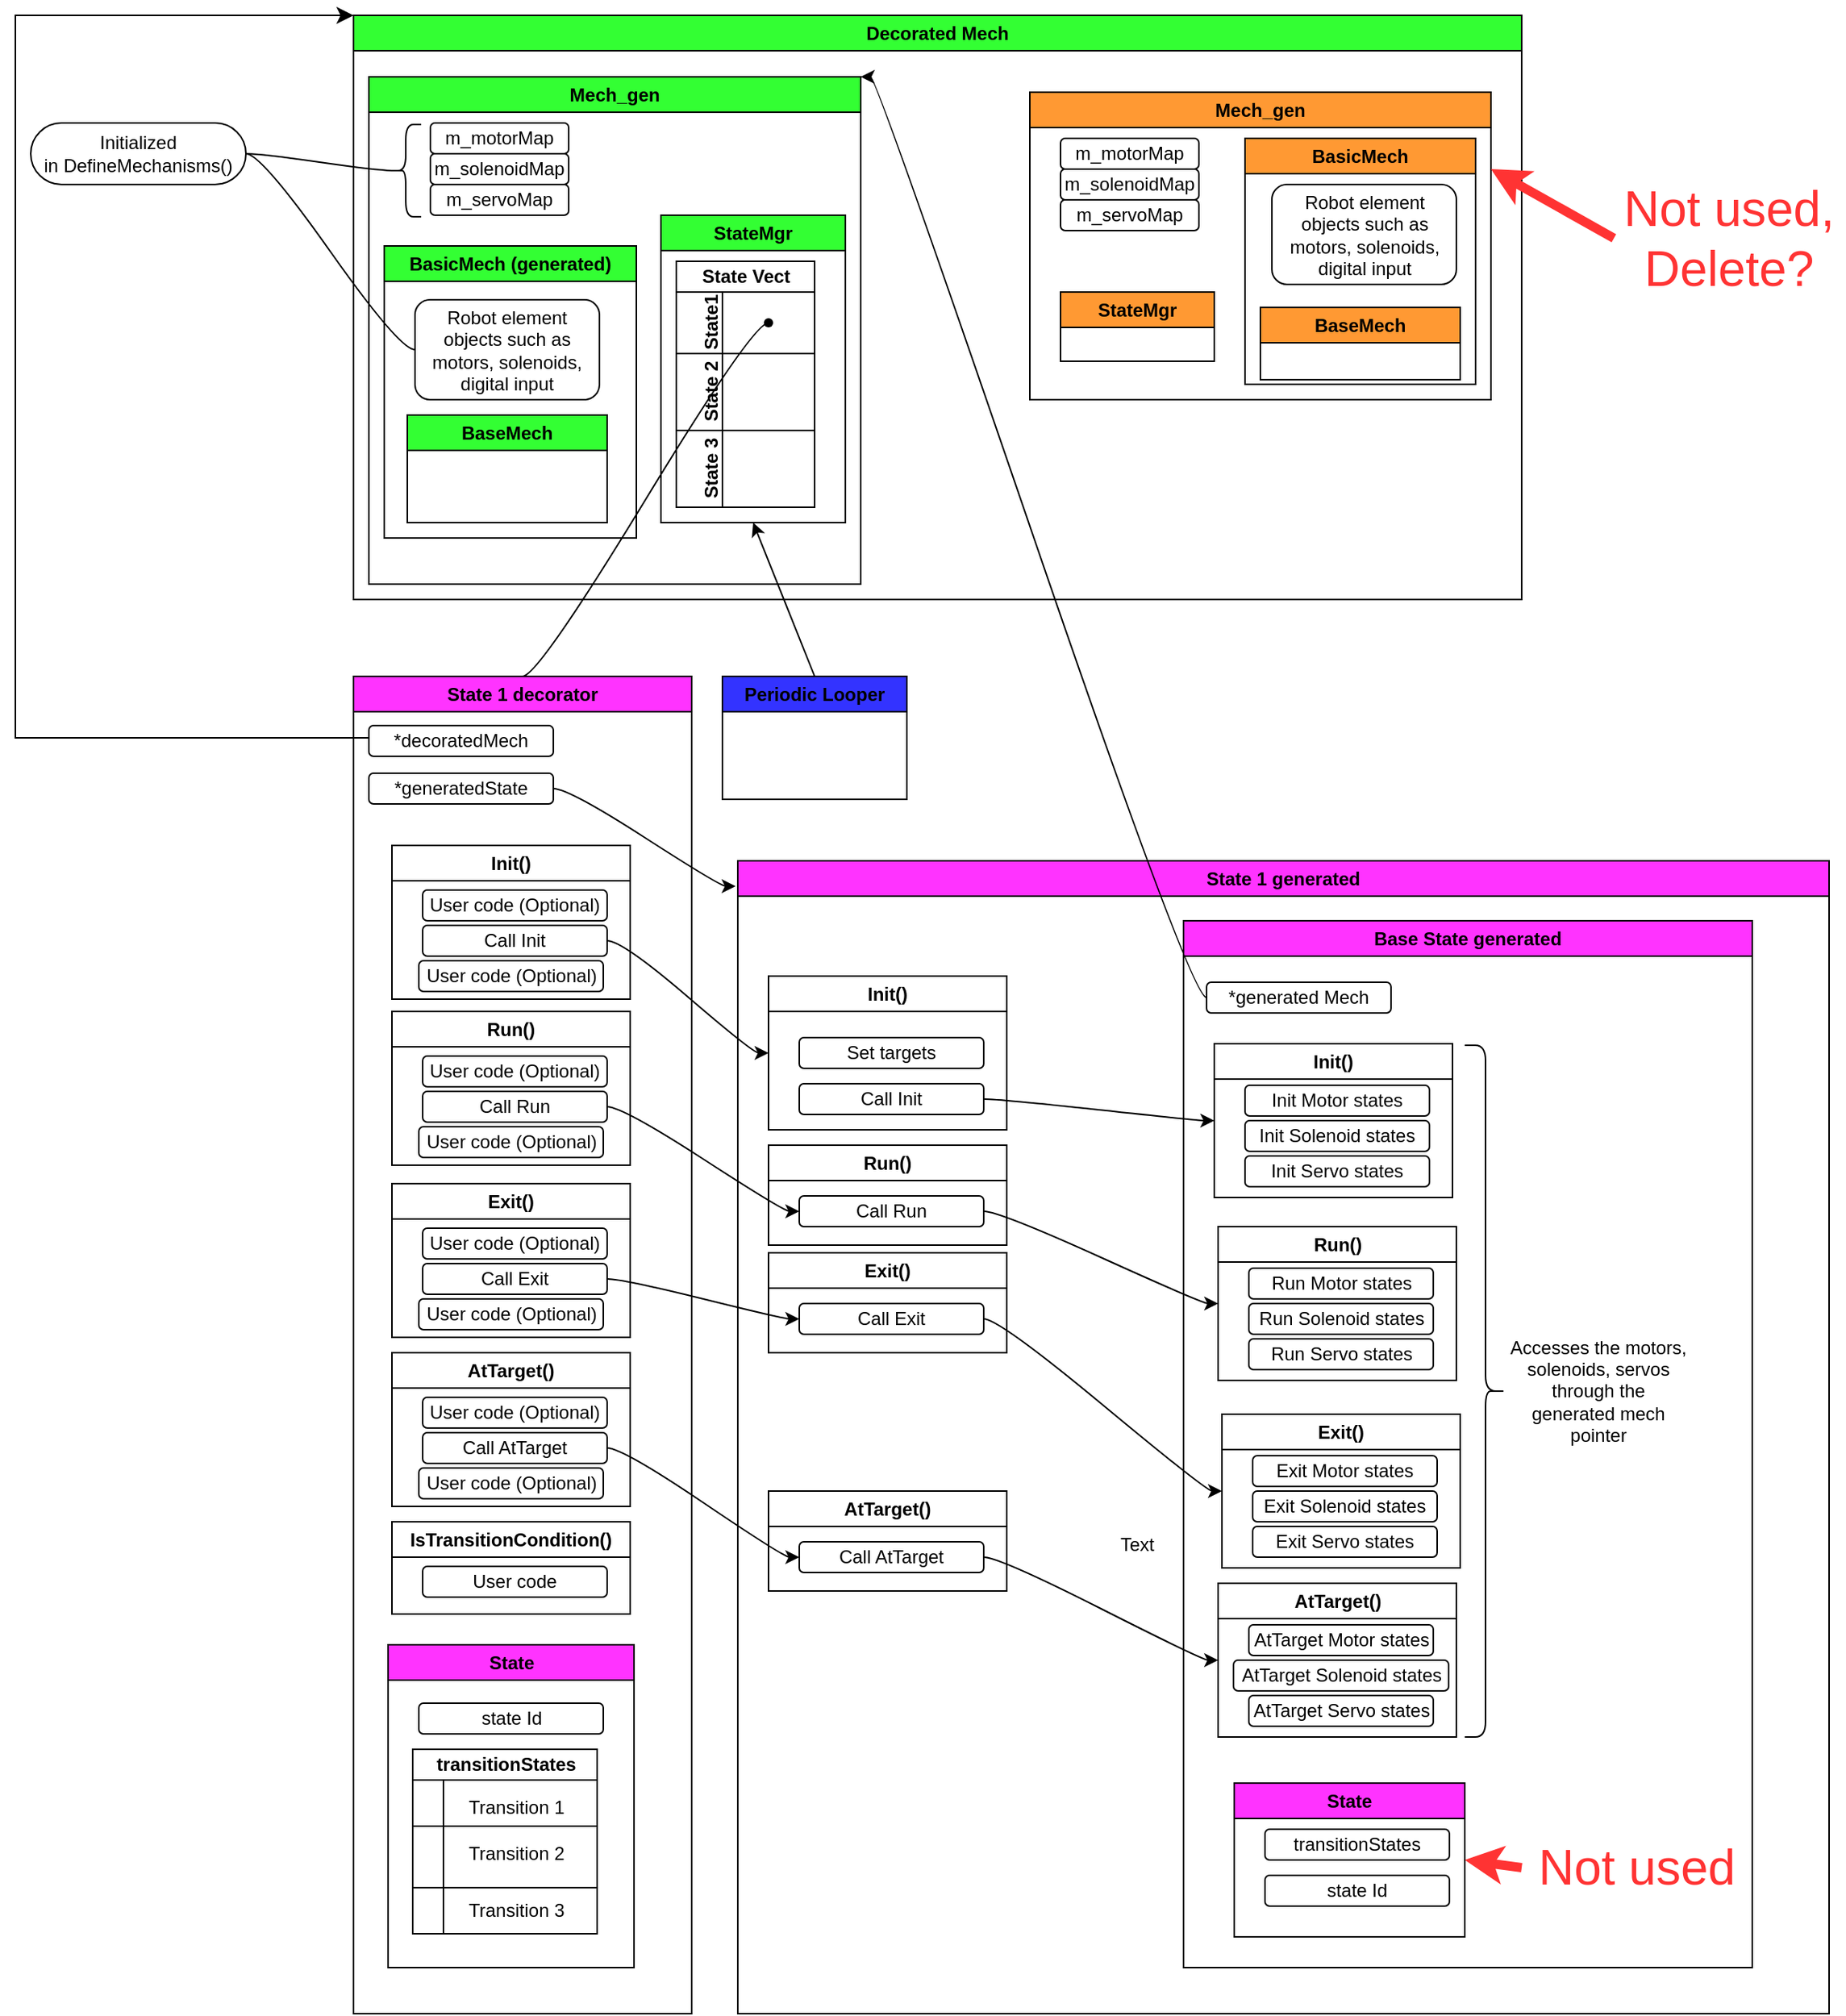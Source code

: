 <mxfile version="22.1.21" type="device">
  <diagram name="Page-1" id="urk31W3WtWrvNNq1n1F2">
    <mxGraphModel dx="2206" dy="1286" grid="1" gridSize="10" guides="1" tooltips="1" connect="1" arrows="1" fold="1" page="1" pageScale="1" pageWidth="850" pageHeight="1100" math="0" shadow="0">
      <root>
        <mxCell id="0" />
        <mxCell id="1" parent="0" />
        <mxCell id="Df2gS6vvleMVA9pJTp9Y-8" value="Decorated Mech" style="swimlane;whiteSpace=wrap;html=1;fillColor=#33FF33;" vertex="1" parent="1">
          <mxGeometry x="250" y="40" width="760" height="380" as="geometry" />
        </mxCell>
        <mxCell id="Df2gS6vvleMVA9pJTp9Y-6" value="Mech_gen" style="swimlane;whiteSpace=wrap;html=1;fillColor=#33FF33;" vertex="1" parent="Df2gS6vvleMVA9pJTp9Y-8">
          <mxGeometry x="10" y="40" width="320" height="330" as="geometry" />
        </mxCell>
        <mxCell id="Df2gS6vvleMVA9pJTp9Y-7" value="StateMgr" style="swimlane;whiteSpace=wrap;html=1;fillColor=#33FF33;" vertex="1" parent="Df2gS6vvleMVA9pJTp9Y-6">
          <mxGeometry x="190" y="90" width="120" height="200" as="geometry" />
        </mxCell>
        <mxCell id="Df2gS6vvleMVA9pJTp9Y-49" value="State Vect" style="swimlane;childLayout=stackLayout;resizeParent=1;resizeParentMax=0;horizontal=1;startSize=20;horizontalStack=0;html=1;" vertex="1" parent="Df2gS6vvleMVA9pJTp9Y-7">
          <mxGeometry x="10" y="30" width="90" height="160" as="geometry" />
        </mxCell>
        <mxCell id="Df2gS6vvleMVA9pJTp9Y-50" value="&lt;br&gt;State1" style="swimlane;startSize=30;horizontal=0;html=1;" vertex="1" parent="Df2gS6vvleMVA9pJTp9Y-49">
          <mxGeometry y="20" width="90" height="40" as="geometry" />
        </mxCell>
        <mxCell id="Df2gS6vvleMVA9pJTp9Y-53" value="" style="shape=waypoint;sketch=0;fillStyle=solid;size=6;pointerEvents=1;points=[];fillColor=none;resizable=0;rotatable=0;perimeter=centerPerimeter;snapToPoint=1;" vertex="1" parent="Df2gS6vvleMVA9pJTp9Y-50">
          <mxGeometry x="50" y="10" width="20" height="20" as="geometry" />
        </mxCell>
        <mxCell id="Df2gS6vvleMVA9pJTp9Y-51" value="&lt;br&gt;State 2" style="swimlane;startSize=30;horizontal=0;html=1;" vertex="1" parent="Df2gS6vvleMVA9pJTp9Y-49">
          <mxGeometry y="60" width="90" height="50" as="geometry" />
        </mxCell>
        <mxCell id="Df2gS6vvleMVA9pJTp9Y-52" value="&lt;br&gt;State 3" style="swimlane;startSize=30;horizontal=0;html=1;" vertex="1" parent="Df2gS6vvleMVA9pJTp9Y-49">
          <mxGeometry y="110" width="90" height="50" as="geometry" />
        </mxCell>
        <mxCell id="Df2gS6vvleMVA9pJTp9Y-14" value="BasicMech (generated)" style="swimlane;whiteSpace=wrap;html=1;fillColor=#33FF33;" vertex="1" parent="Df2gS6vvleMVA9pJTp9Y-6">
          <mxGeometry x="10" y="110" width="164" height="190" as="geometry" />
        </mxCell>
        <mxCell id="Df2gS6vvleMVA9pJTp9Y-16" value="BaseMech" style="swimlane;whiteSpace=wrap;html=1;fillColor=#33FF33;" vertex="1" parent="Df2gS6vvleMVA9pJTp9Y-14">
          <mxGeometry x="15" y="110" width="130" height="70" as="geometry" />
        </mxCell>
        <mxCell id="Df2gS6vvleMVA9pJTp9Y-30" value="Robot element objects such as motors, solenoids, digital input" style="rounded=1;whiteSpace=wrap;html=1;" vertex="1" parent="Df2gS6vvleMVA9pJTp9Y-14">
          <mxGeometry x="20" y="35" width="120" height="65" as="geometry" />
        </mxCell>
        <mxCell id="Df2gS6vvleMVA9pJTp9Y-25" value="m_motorMap" style="rounded=1;whiteSpace=wrap;html=1;" vertex="1" parent="Df2gS6vvleMVA9pJTp9Y-6">
          <mxGeometry x="40" y="30" width="90" height="20" as="geometry" />
        </mxCell>
        <mxCell id="Df2gS6vvleMVA9pJTp9Y-157" value="m_solenoidMap" style="rounded=1;whiteSpace=wrap;html=1;" vertex="1" parent="Df2gS6vvleMVA9pJTp9Y-6">
          <mxGeometry x="40" y="50" width="90" height="20" as="geometry" />
        </mxCell>
        <mxCell id="Df2gS6vvleMVA9pJTp9Y-165" value="" style="shape=curlyBracket;whiteSpace=wrap;html=1;rounded=1;labelPosition=left;verticalLabelPosition=middle;align=right;verticalAlign=middle;" vertex="1" parent="Df2gS6vvleMVA9pJTp9Y-6">
          <mxGeometry x="14" y="31" width="20" height="60" as="geometry" />
        </mxCell>
        <mxCell id="Df2gS6vvleMVA9pJTp9Y-17" value="Mech_gen" style="swimlane;whiteSpace=wrap;html=1;fillColor=#FF9933;" vertex="1" parent="Df2gS6vvleMVA9pJTp9Y-8">
          <mxGeometry x="440" y="50" width="300" height="200" as="geometry" />
        </mxCell>
        <mxCell id="Df2gS6vvleMVA9pJTp9Y-18" value="StateMgr" style="swimlane;whiteSpace=wrap;html=1;fillColor=#FF9933;" vertex="1" parent="Df2gS6vvleMVA9pJTp9Y-17">
          <mxGeometry x="20" y="130" width="100" height="45" as="geometry" />
        </mxCell>
        <mxCell id="Df2gS6vvleMVA9pJTp9Y-20" value="BasicMech" style="swimlane;whiteSpace=wrap;html=1;fillColor=#FF9933;" vertex="1" parent="Df2gS6vvleMVA9pJTp9Y-17">
          <mxGeometry x="140" y="30" width="150" height="160" as="geometry" />
        </mxCell>
        <mxCell id="Df2gS6vvleMVA9pJTp9Y-22" value="BaseMech" style="swimlane;whiteSpace=wrap;html=1;fillColor=#FF9933;" vertex="1" parent="Df2gS6vvleMVA9pJTp9Y-20">
          <mxGeometry x="10" y="110" width="130" height="47" as="geometry" />
        </mxCell>
        <mxCell id="Df2gS6vvleMVA9pJTp9Y-171" value="Robot element objects such as motors, solenoids, digital input" style="rounded=1;whiteSpace=wrap;html=1;" vertex="1" parent="Df2gS6vvleMVA9pJTp9Y-20">
          <mxGeometry x="17.5" y="30" width="120" height="65" as="geometry" />
        </mxCell>
        <mxCell id="Df2gS6vvleMVA9pJTp9Y-168" value="m_motorMap" style="rounded=1;whiteSpace=wrap;html=1;" vertex="1" parent="Df2gS6vvleMVA9pJTp9Y-17">
          <mxGeometry x="20" y="30" width="90" height="20" as="geometry" />
        </mxCell>
        <mxCell id="Df2gS6vvleMVA9pJTp9Y-169" value="m_solenoidMap" style="rounded=1;whiteSpace=wrap;html=1;" vertex="1" parent="Df2gS6vvleMVA9pJTp9Y-17">
          <mxGeometry x="20" y="50" width="90" height="20" as="geometry" />
        </mxCell>
        <mxCell id="Df2gS6vvleMVA9pJTp9Y-170" value="m_servoMap" style="rounded=1;whiteSpace=wrap;html=1;" vertex="1" parent="Df2gS6vvleMVA9pJTp9Y-17">
          <mxGeometry x="20" y="70" width="90" height="20" as="geometry" />
        </mxCell>
        <mxCell id="Df2gS6vvleMVA9pJTp9Y-10" value="Periodic Looper" style="swimlane;whiteSpace=wrap;html=1;fillColor=#3333FF;" vertex="1" parent="1">
          <mxGeometry x="490" y="470" width="120" height="80" as="geometry" />
        </mxCell>
        <mxCell id="Df2gS6vvleMVA9pJTp9Y-27" value="Initialized in&amp;nbsp;DefineMechanisms()" style="whiteSpace=wrap;html=1;rounded=1;arcSize=50;align=center;verticalAlign=middle;strokeWidth=1;autosize=1;spacing=4;treeFolding=1;treeMoving=1;newEdgeStyle={&quot;edgeStyle&quot;:&quot;entityRelationEdgeStyle&quot;,&quot;startArrow&quot;:&quot;none&quot;,&quot;endArrow&quot;:&quot;none&quot;,&quot;segment&quot;:10,&quot;curved&quot;:1,&quot;sourcePerimeterSpacing&quot;:0,&quot;targetPerimeterSpacing&quot;:0};" vertex="1" parent="1">
          <mxGeometry x="40" y="110" width="140" height="40" as="geometry" />
        </mxCell>
        <mxCell id="Df2gS6vvleMVA9pJTp9Y-28" value="" style="edgeStyle=entityRelationEdgeStyle;startArrow=none;endArrow=none;segment=10;curved=1;sourcePerimeterSpacing=0;targetPerimeterSpacing=0;rounded=0;exitX=0.1;exitY=0.5;exitDx=0;exitDy=0;exitPerimeter=0;" edge="1" target="Df2gS6vvleMVA9pJTp9Y-27" parent="1" source="Df2gS6vvleMVA9pJTp9Y-165">
          <mxGeometry relative="1" as="geometry">
            <mxPoint x="265.23" y="113.11" as="sourcePoint" />
            <Array as="points">
              <mxPoint x="200" y="80" />
            </Array>
          </mxGeometry>
        </mxCell>
        <mxCell id="Df2gS6vvleMVA9pJTp9Y-33" value="State 1 decorator" style="swimlane;whiteSpace=wrap;html=1;fillColor=#FF33FF;" vertex="1" parent="1">
          <mxGeometry x="250" y="470" width="220" height="870" as="geometry" />
        </mxCell>
        <mxCell id="Df2gS6vvleMVA9pJTp9Y-34" value="State" style="swimlane;whiteSpace=wrap;html=1;fillColor=#FF33FF;" vertex="1" parent="Df2gS6vvleMVA9pJTp9Y-33">
          <mxGeometry x="22.5" y="630" width="160" height="210" as="geometry" />
        </mxCell>
        <mxCell id="Df2gS6vvleMVA9pJTp9Y-46" value="state Id" style="rounded=1;whiteSpace=wrap;html=1;" vertex="1" parent="Df2gS6vvleMVA9pJTp9Y-34">
          <mxGeometry x="20" y="38" width="120" height="20" as="geometry" />
        </mxCell>
        <mxCell id="Df2gS6vvleMVA9pJTp9Y-62" value="transitionStates" style="swimlane;childLayout=stackLayout;resizeParent=1;resizeParentMax=0;horizontal=1;startSize=20;horizontalStack=0;html=1;" vertex="1" parent="Df2gS6vvleMVA9pJTp9Y-34">
          <mxGeometry x="16" y="68" width="120" height="120" as="geometry" />
        </mxCell>
        <mxCell id="Df2gS6vvleMVA9pJTp9Y-63" value="" style="swimlane;startSize=20;horizontal=0;html=1;" vertex="1" parent="Df2gS6vvleMVA9pJTp9Y-62">
          <mxGeometry y="20" width="120" height="30" as="geometry" />
        </mxCell>
        <mxCell id="Df2gS6vvleMVA9pJTp9Y-67" value="Transition 1" style="text;strokeColor=none;fillColor=none;align=left;verticalAlign=top;spacingLeft=4;spacingRight=4;overflow=hidden;rotatable=0;points=[[0,0.5],[1,0.5]];portConstraint=eastwest;whiteSpace=wrap;html=1;" vertex="1" parent="Df2gS6vvleMVA9pJTp9Y-63">
          <mxGeometry x="30" y="4" width="80" height="26" as="geometry" />
        </mxCell>
        <mxCell id="Df2gS6vvleMVA9pJTp9Y-65" value="" style="swimlane;startSize=20;horizontal=0;html=1;" vertex="1" parent="Df2gS6vvleMVA9pJTp9Y-62">
          <mxGeometry y="50" width="120" height="40" as="geometry" />
        </mxCell>
        <mxCell id="Df2gS6vvleMVA9pJTp9Y-68" value="Transition 2" style="text;strokeColor=none;fillColor=none;align=left;verticalAlign=top;spacingLeft=4;spacingRight=4;overflow=hidden;rotatable=0;points=[[0,0.5],[1,0.5]];portConstraint=eastwest;whiteSpace=wrap;html=1;" vertex="1" parent="Df2gS6vvleMVA9pJTp9Y-65">
          <mxGeometry x="30" y="4" width="80" height="26" as="geometry" />
        </mxCell>
        <mxCell id="Df2gS6vvleMVA9pJTp9Y-66" value="" style="swimlane;startSize=20;horizontal=0;html=1;" vertex="1" parent="Df2gS6vvleMVA9pJTp9Y-62">
          <mxGeometry y="90" width="120" height="30" as="geometry" />
        </mxCell>
        <mxCell id="Df2gS6vvleMVA9pJTp9Y-69" value="Transition 3" style="text;strokeColor=none;fillColor=none;align=left;verticalAlign=top;spacingLeft=4;spacingRight=4;overflow=hidden;rotatable=0;points=[[0,0.5],[1,0.5]];portConstraint=eastwest;whiteSpace=wrap;html=1;" vertex="1" parent="Df2gS6vvleMVA9pJTp9Y-66">
          <mxGeometry x="30" y="1" width="80" height="26" as="geometry" />
        </mxCell>
        <mxCell id="Df2gS6vvleMVA9pJTp9Y-35" value="*generatedState" style="rounded=1;whiteSpace=wrap;html=1;" vertex="1" parent="Df2gS6vvleMVA9pJTp9Y-33">
          <mxGeometry x="10" y="63" width="120" height="20" as="geometry" />
        </mxCell>
        <mxCell id="Df2gS6vvleMVA9pJTp9Y-36" value="*decoratedMech" style="rounded=1;whiteSpace=wrap;html=1;" vertex="1" parent="Df2gS6vvleMVA9pJTp9Y-33">
          <mxGeometry x="10" y="32" width="120" height="20" as="geometry" />
        </mxCell>
        <mxCell id="Df2gS6vvleMVA9pJTp9Y-78" value="Init()" style="swimlane;whiteSpace=wrap;html=1;" vertex="1" parent="Df2gS6vvleMVA9pJTp9Y-33">
          <mxGeometry x="25" y="110" width="155" height="100" as="geometry" />
        </mxCell>
        <mxCell id="Df2gS6vvleMVA9pJTp9Y-79" value="User code (Optional)" style="rounded=1;whiteSpace=wrap;html=1;" vertex="1" parent="Df2gS6vvleMVA9pJTp9Y-78">
          <mxGeometry x="20" y="29" width="120" height="20" as="geometry" />
        </mxCell>
        <mxCell id="Df2gS6vvleMVA9pJTp9Y-80" value="Call Init" style="rounded=1;whiteSpace=wrap;html=1;" vertex="1" parent="Df2gS6vvleMVA9pJTp9Y-78">
          <mxGeometry x="20" y="52" width="120" height="20" as="geometry" />
        </mxCell>
        <mxCell id="Df2gS6vvleMVA9pJTp9Y-81" value="User code (Optional)" style="rounded=1;whiteSpace=wrap;html=1;" vertex="1" parent="Df2gS6vvleMVA9pJTp9Y-78">
          <mxGeometry x="17.5" y="75" width="120" height="20" as="geometry" />
        </mxCell>
        <mxCell id="Df2gS6vvleMVA9pJTp9Y-125" value="Exit()" style="swimlane;whiteSpace=wrap;html=1;" vertex="1" parent="Df2gS6vvleMVA9pJTp9Y-33">
          <mxGeometry x="25" y="330" width="155" height="100" as="geometry" />
        </mxCell>
        <mxCell id="Df2gS6vvleMVA9pJTp9Y-126" value="User code (Optional)" style="rounded=1;whiteSpace=wrap;html=1;" vertex="1" parent="Df2gS6vvleMVA9pJTp9Y-125">
          <mxGeometry x="20" y="29" width="120" height="20" as="geometry" />
        </mxCell>
        <mxCell id="Df2gS6vvleMVA9pJTp9Y-127" value="Call Exit" style="rounded=1;whiteSpace=wrap;html=1;" vertex="1" parent="Df2gS6vvleMVA9pJTp9Y-125">
          <mxGeometry x="20" y="52" width="120" height="20" as="geometry" />
        </mxCell>
        <mxCell id="Df2gS6vvleMVA9pJTp9Y-128" value="User code (Optional)" style="rounded=1;whiteSpace=wrap;html=1;" vertex="1" parent="Df2gS6vvleMVA9pJTp9Y-125">
          <mxGeometry x="17.5" y="75" width="120" height="20" as="geometry" />
        </mxCell>
        <mxCell id="Df2gS6vvleMVA9pJTp9Y-129" value="Exit()" style="swimlane;whiteSpace=wrap;html=1;" vertex="1" parent="Df2gS6vvleMVA9pJTp9Y-33">
          <mxGeometry x="270" y="375" width="155" height="65" as="geometry" />
        </mxCell>
        <mxCell id="Df2gS6vvleMVA9pJTp9Y-130" value="Call Exit" style="rounded=1;whiteSpace=wrap;html=1;" vertex="1" parent="Df2gS6vvleMVA9pJTp9Y-129">
          <mxGeometry x="20" y="33" width="120" height="20" as="geometry" />
        </mxCell>
        <mxCell id="Df2gS6vvleMVA9pJTp9Y-135" style="edgeStyle=entityRelationEdgeStyle;rounded=0;orthogonalLoop=1;jettySize=auto;html=1;startArrow=none;endArrow=classic;segment=10;curved=1;sourcePerimeterSpacing=0;targetPerimeterSpacing=0;exitX=1;exitY=0.5;exitDx=0;exitDy=0;entryX=0;entryY=0.5;entryDx=0;entryDy=0;endFill=1;" edge="1" parent="Df2gS6vvleMVA9pJTp9Y-33" source="Df2gS6vvleMVA9pJTp9Y-127" target="Df2gS6vvleMVA9pJTp9Y-130">
          <mxGeometry relative="1" as="geometry">
            <mxPoint x="300" y="318" as="targetPoint" />
            <mxPoint x="175" y="292" as="sourcePoint" />
            <Array as="points">
              <mxPoint x="270" y="410" />
            </Array>
          </mxGeometry>
        </mxCell>
        <mxCell id="Df2gS6vvleMVA9pJTp9Y-137" value="AtTarget()" style="swimlane;whiteSpace=wrap;html=1;" vertex="1" parent="Df2gS6vvleMVA9pJTp9Y-33">
          <mxGeometry x="25" y="440" width="155" height="100" as="geometry" />
        </mxCell>
        <mxCell id="Df2gS6vvleMVA9pJTp9Y-138" value="User code (Optional)" style="rounded=1;whiteSpace=wrap;html=1;" vertex="1" parent="Df2gS6vvleMVA9pJTp9Y-137">
          <mxGeometry x="20" y="29" width="120" height="20" as="geometry" />
        </mxCell>
        <mxCell id="Df2gS6vvleMVA9pJTp9Y-139" value="Call AtTarget" style="rounded=1;whiteSpace=wrap;html=1;" vertex="1" parent="Df2gS6vvleMVA9pJTp9Y-137">
          <mxGeometry x="20" y="52" width="120" height="20" as="geometry" />
        </mxCell>
        <mxCell id="Df2gS6vvleMVA9pJTp9Y-140" value="User code (Optional)" style="rounded=1;whiteSpace=wrap;html=1;" vertex="1" parent="Df2gS6vvleMVA9pJTp9Y-137">
          <mxGeometry x="17.5" y="75" width="120" height="20" as="geometry" />
        </mxCell>
        <mxCell id="Df2gS6vvleMVA9pJTp9Y-150" value="IsTransitionCondition()" style="swimlane;whiteSpace=wrap;html=1;" vertex="1" parent="Df2gS6vvleMVA9pJTp9Y-33">
          <mxGeometry x="25" y="550" width="155" height="60" as="geometry" />
        </mxCell>
        <mxCell id="Df2gS6vvleMVA9pJTp9Y-151" value="User code" style="rounded=1;whiteSpace=wrap;html=1;" vertex="1" parent="Df2gS6vvleMVA9pJTp9Y-150">
          <mxGeometry x="20" y="29" width="120" height="20" as="geometry" />
        </mxCell>
        <mxCell id="Df2gS6vvleMVA9pJTp9Y-37" value="State 1 generated" style="swimlane;whiteSpace=wrap;html=1;fillColor=#FF33FF;" vertex="1" parent="1">
          <mxGeometry x="500" y="590" width="710" height="750" as="geometry">
            <mxRectangle x="350" y="570" width="140" height="30" as="alternateBounds" />
          </mxGeometry>
        </mxCell>
        <mxCell id="Df2gS6vvleMVA9pJTp9Y-72" value="Init()" style="swimlane;whiteSpace=wrap;html=1;" vertex="1" parent="Df2gS6vvleMVA9pJTp9Y-37">
          <mxGeometry x="20" y="75" width="155" height="100" as="geometry" />
        </mxCell>
        <mxCell id="Df2gS6vvleMVA9pJTp9Y-75" value="Set targets" style="rounded=1;whiteSpace=wrap;html=1;" vertex="1" parent="Df2gS6vvleMVA9pJTp9Y-72">
          <mxGeometry x="20" y="40" width="120" height="20" as="geometry" />
        </mxCell>
        <mxCell id="Df2gS6vvleMVA9pJTp9Y-76" value="Call Init" style="rounded=1;whiteSpace=wrap;html=1;" vertex="1" parent="Df2gS6vvleMVA9pJTp9Y-72">
          <mxGeometry x="20" y="70" width="120" height="20" as="geometry" />
        </mxCell>
        <mxCell id="Df2gS6vvleMVA9pJTp9Y-83" value="Base State generated" style="swimlane;whiteSpace=wrap;html=1;fillColor=#FF33FF;" vertex="1" parent="Df2gS6vvleMVA9pJTp9Y-37">
          <mxGeometry x="290" y="39" width="370" height="681" as="geometry">
            <mxRectangle x="350" y="570" width="140" height="30" as="alternateBounds" />
          </mxGeometry>
        </mxCell>
        <mxCell id="Df2gS6vvleMVA9pJTp9Y-84" value="State" style="swimlane;whiteSpace=wrap;html=1;fillColor=#FF33FF;" vertex="1" parent="Df2gS6vvleMVA9pJTp9Y-83">
          <mxGeometry x="33" y="561" width="150" height="100" as="geometry" />
        </mxCell>
        <mxCell id="Df2gS6vvleMVA9pJTp9Y-85" value="transitionStates" style="rounded=1;whiteSpace=wrap;html=1;" vertex="1" parent="Df2gS6vvleMVA9pJTp9Y-84">
          <mxGeometry x="20" y="30" width="120" height="20" as="geometry" />
        </mxCell>
        <mxCell id="Df2gS6vvleMVA9pJTp9Y-86" value="state Id" style="rounded=1;whiteSpace=wrap;html=1;" vertex="1" parent="Df2gS6vvleMVA9pJTp9Y-84">
          <mxGeometry x="20" y="60" width="120" height="20" as="geometry" />
        </mxCell>
        <mxCell id="Df2gS6vvleMVA9pJTp9Y-87" value="*generated Mech" style="rounded=1;whiteSpace=wrap;html=1;" vertex="1" parent="Df2gS6vvleMVA9pJTp9Y-83">
          <mxGeometry x="15" y="40" width="120" height="20" as="geometry" />
        </mxCell>
        <mxCell id="Df2gS6vvleMVA9pJTp9Y-88" value="Init()" style="swimlane;whiteSpace=wrap;html=1;" vertex="1" parent="Df2gS6vvleMVA9pJTp9Y-83">
          <mxGeometry x="20" y="80" width="155" height="100" as="geometry" />
        </mxCell>
        <mxCell id="Df2gS6vvleMVA9pJTp9Y-89" value="Init Motor states" style="rounded=1;whiteSpace=wrap;html=1;" vertex="1" parent="Df2gS6vvleMVA9pJTp9Y-88">
          <mxGeometry x="20" y="27" width="120" height="20" as="geometry" />
        </mxCell>
        <mxCell id="Df2gS6vvleMVA9pJTp9Y-90" value="Init Solenoid states" style="rounded=1;whiteSpace=wrap;html=1;" vertex="1" parent="Df2gS6vvleMVA9pJTp9Y-88">
          <mxGeometry x="20" y="50" width="120" height="20" as="geometry" />
        </mxCell>
        <mxCell id="Df2gS6vvleMVA9pJTp9Y-94" value="Init Servo states" style="rounded=1;whiteSpace=wrap;html=1;" vertex="1" parent="Df2gS6vvleMVA9pJTp9Y-88">
          <mxGeometry x="20" y="73" width="120" height="20" as="geometry" />
        </mxCell>
        <mxCell id="Df2gS6vvleMVA9pJTp9Y-131" value="Exit()" style="swimlane;whiteSpace=wrap;html=1;" vertex="1" parent="Df2gS6vvleMVA9pJTp9Y-83">
          <mxGeometry x="25" y="321" width="155" height="100" as="geometry" />
        </mxCell>
        <mxCell id="Df2gS6vvleMVA9pJTp9Y-132" value="Exit Motor states" style="rounded=1;whiteSpace=wrap;html=1;" vertex="1" parent="Df2gS6vvleMVA9pJTp9Y-131">
          <mxGeometry x="20" y="27" width="120" height="20" as="geometry" />
        </mxCell>
        <mxCell id="Df2gS6vvleMVA9pJTp9Y-133" value="Exit Solenoid states" style="rounded=1;whiteSpace=wrap;html=1;" vertex="1" parent="Df2gS6vvleMVA9pJTp9Y-131">
          <mxGeometry x="20" y="50" width="120" height="20" as="geometry" />
        </mxCell>
        <mxCell id="Df2gS6vvleMVA9pJTp9Y-134" value="Exit Servo states" style="rounded=1;whiteSpace=wrap;html=1;" vertex="1" parent="Df2gS6vvleMVA9pJTp9Y-131">
          <mxGeometry x="20" y="73" width="120" height="20" as="geometry" />
        </mxCell>
        <mxCell id="Df2gS6vvleMVA9pJTp9Y-118" value="Run()" style="swimlane;whiteSpace=wrap;html=1;" vertex="1" parent="Df2gS6vvleMVA9pJTp9Y-83">
          <mxGeometry x="22.5" y="199" width="155" height="100" as="geometry" />
        </mxCell>
        <mxCell id="Df2gS6vvleMVA9pJTp9Y-119" value="Run Motor states" style="rounded=1;whiteSpace=wrap;html=1;" vertex="1" parent="Df2gS6vvleMVA9pJTp9Y-118">
          <mxGeometry x="20" y="27" width="120" height="20" as="geometry" />
        </mxCell>
        <mxCell id="Df2gS6vvleMVA9pJTp9Y-120" value="Run Solenoid states" style="rounded=1;whiteSpace=wrap;html=1;" vertex="1" parent="Df2gS6vvleMVA9pJTp9Y-118">
          <mxGeometry x="20" y="50" width="120" height="20" as="geometry" />
        </mxCell>
        <mxCell id="Df2gS6vvleMVA9pJTp9Y-121" value="Run Servo states" style="rounded=1;whiteSpace=wrap;html=1;" vertex="1" parent="Df2gS6vvleMVA9pJTp9Y-118">
          <mxGeometry x="20" y="73" width="120" height="20" as="geometry" />
        </mxCell>
        <mxCell id="Df2gS6vvleMVA9pJTp9Y-144" value="AtTarget()" style="swimlane;whiteSpace=wrap;html=1;" vertex="1" parent="Df2gS6vvleMVA9pJTp9Y-83">
          <mxGeometry x="22.5" y="431" width="155" height="100" as="geometry" />
        </mxCell>
        <mxCell id="Df2gS6vvleMVA9pJTp9Y-145" value="AtTarget Motor states" style="rounded=1;whiteSpace=wrap;html=1;" vertex="1" parent="Df2gS6vvleMVA9pJTp9Y-144">
          <mxGeometry x="20" y="27" width="120" height="20" as="geometry" />
        </mxCell>
        <mxCell id="Df2gS6vvleMVA9pJTp9Y-146" value="AtTarget&amp;nbsp;Solenoid states" style="rounded=1;whiteSpace=wrap;html=1;" vertex="1" parent="Df2gS6vvleMVA9pJTp9Y-144">
          <mxGeometry x="10" y="50" width="140" height="20" as="geometry" />
        </mxCell>
        <mxCell id="Df2gS6vvleMVA9pJTp9Y-147" value="AtTarget&amp;nbsp;Servo states" style="rounded=1;whiteSpace=wrap;html=1;" vertex="1" parent="Df2gS6vvleMVA9pJTp9Y-144">
          <mxGeometry x="20" y="73" width="120" height="20" as="geometry" />
        </mxCell>
        <mxCell id="Df2gS6vvleMVA9pJTp9Y-154" value="" style="shape=curlyBracket;whiteSpace=wrap;html=1;rounded=1;flipH=1;labelPosition=right;verticalLabelPosition=middle;align=left;verticalAlign=middle;size=0.5;" vertex="1" parent="Df2gS6vvleMVA9pJTp9Y-83">
          <mxGeometry x="183" y="81" width="27" height="450" as="geometry" />
        </mxCell>
        <mxCell id="Df2gS6vvleMVA9pJTp9Y-156" value="Accesses the motors, solenoids, servos through the generated mech pointer" style="text;html=1;strokeColor=none;fillColor=none;align=center;verticalAlign=middle;whiteSpace=wrap;rounded=0;" vertex="1" parent="Df2gS6vvleMVA9pJTp9Y-83">
          <mxGeometry x="210" y="266" width="120" height="80" as="geometry" />
        </mxCell>
        <mxCell id="Df2gS6vvleMVA9pJTp9Y-174" value="&lt;font style=&quot;font-size: 32px;&quot; color=&quot;#ff3333&quot;&gt;Not used&lt;/font&gt;" style="text;html=1;strokeColor=none;fillColor=none;align=center;verticalAlign=middle;whiteSpace=wrap;rounded=0;" vertex="1" parent="Df2gS6vvleMVA9pJTp9Y-83">
          <mxGeometry x="220" y="601" width="150" height="30" as="geometry" />
        </mxCell>
        <mxCell id="Df2gS6vvleMVA9pJTp9Y-175" value="" style="endArrow=classic;html=1;rounded=0;exitX=0;exitY=0.5;exitDx=0;exitDy=0;strokeColor=#FF3333;strokeWidth=6;entryX=1;entryY=0.5;entryDx=0;entryDy=0;" edge="1" parent="Df2gS6vvleMVA9pJTp9Y-83" source="Df2gS6vvleMVA9pJTp9Y-174" target="Df2gS6vvleMVA9pJTp9Y-84">
          <mxGeometry width="50" height="50" relative="1" as="geometry">
            <mxPoint x="-320" y="741" as="sourcePoint" />
            <mxPoint x="150" y="471" as="targetPoint" />
          </mxGeometry>
        </mxCell>
        <mxCell id="Df2gS6vvleMVA9pJTp9Y-91" style="edgeStyle=entityRelationEdgeStyle;rounded=0;orthogonalLoop=1;jettySize=auto;html=1;startArrow=none;endArrow=classic;segment=10;curved=1;sourcePerimeterSpacing=0;targetPerimeterSpacing=0;exitX=1;exitY=0.5;exitDx=0;exitDy=0;entryX=0;entryY=0.5;entryDx=0;entryDy=0;endFill=1;" edge="1" parent="Df2gS6vvleMVA9pJTp9Y-37" source="Df2gS6vvleMVA9pJTp9Y-76" target="Df2gS6vvleMVA9pJTp9Y-88">
          <mxGeometry relative="1" as="geometry">
            <mxPoint x="63" y="100" as="targetPoint" />
            <mxPoint x="-75" y="82" as="sourcePoint" />
            <Array as="points">
              <mxPoint x="200" y="130" />
              <mxPoint x="200" y="120" />
            </Array>
          </mxGeometry>
        </mxCell>
        <mxCell id="Df2gS6vvleMVA9pJTp9Y-111" value="Run()" style="swimlane;whiteSpace=wrap;html=1;" vertex="1" parent="Df2gS6vvleMVA9pJTp9Y-37">
          <mxGeometry x="-225" y="98" width="155" height="100" as="geometry" />
        </mxCell>
        <mxCell id="Df2gS6vvleMVA9pJTp9Y-112" value="User code (Optional)" style="rounded=1;whiteSpace=wrap;html=1;" vertex="1" parent="Df2gS6vvleMVA9pJTp9Y-111">
          <mxGeometry x="20" y="29" width="120" height="20" as="geometry" />
        </mxCell>
        <mxCell id="Df2gS6vvleMVA9pJTp9Y-113" value="Call Run" style="rounded=1;whiteSpace=wrap;html=1;" vertex="1" parent="Df2gS6vvleMVA9pJTp9Y-111">
          <mxGeometry x="20" y="52" width="120" height="20" as="geometry" />
        </mxCell>
        <mxCell id="Df2gS6vvleMVA9pJTp9Y-114" value="User code (Optional)" style="rounded=1;whiteSpace=wrap;html=1;" vertex="1" parent="Df2gS6vvleMVA9pJTp9Y-111">
          <mxGeometry x="17.5" y="75" width="120" height="20" as="geometry" />
        </mxCell>
        <mxCell id="Df2gS6vvleMVA9pJTp9Y-115" value="Run()" style="swimlane;whiteSpace=wrap;html=1;" vertex="1" parent="Df2gS6vvleMVA9pJTp9Y-37">
          <mxGeometry x="20" y="185" width="155" height="65" as="geometry" />
        </mxCell>
        <mxCell id="Df2gS6vvleMVA9pJTp9Y-117" value="Call Run" style="rounded=1;whiteSpace=wrap;html=1;" vertex="1" parent="Df2gS6vvleMVA9pJTp9Y-115">
          <mxGeometry x="20" y="33" width="120" height="20" as="geometry" />
        </mxCell>
        <mxCell id="Df2gS6vvleMVA9pJTp9Y-122" style="edgeStyle=entityRelationEdgeStyle;rounded=0;orthogonalLoop=1;jettySize=auto;html=1;startArrow=none;endArrow=classic;segment=10;curved=1;sourcePerimeterSpacing=0;targetPerimeterSpacing=0;exitX=1;exitY=0.5;exitDx=0;exitDy=0;entryX=0;entryY=0.5;entryDx=0;entryDy=0;endFill=1;" edge="1" parent="Df2gS6vvleMVA9pJTp9Y-37" source="Df2gS6vvleMVA9pJTp9Y-113" target="Df2gS6vvleMVA9pJTp9Y-117">
          <mxGeometry relative="1" as="geometry">
            <mxPoint x="30" y="135" as="targetPoint" />
            <mxPoint x="-75" y="102" as="sourcePoint" />
          </mxGeometry>
        </mxCell>
        <mxCell id="Df2gS6vvleMVA9pJTp9Y-124" style="edgeStyle=entityRelationEdgeStyle;rounded=0;orthogonalLoop=1;jettySize=auto;html=1;startArrow=none;endArrow=classic;segment=10;curved=1;sourcePerimeterSpacing=0;targetPerimeterSpacing=0;exitX=1;exitY=0.5;exitDx=0;exitDy=0;entryX=0;entryY=0.5;entryDx=0;entryDy=0;endFill=1;" edge="1" parent="Df2gS6vvleMVA9pJTp9Y-37" source="Df2gS6vvleMVA9pJTp9Y-117" target="Df2gS6vvleMVA9pJTp9Y-118">
          <mxGeometry relative="1" as="geometry">
            <mxPoint x="323" y="179" as="targetPoint" />
            <mxPoint x="170" y="165" as="sourcePoint" />
            <Array as="points">
              <mxPoint x="210" y="140" />
              <mxPoint x="210" y="130" />
            </Array>
          </mxGeometry>
        </mxCell>
        <mxCell id="Df2gS6vvleMVA9pJTp9Y-141" value="AtTarget()" style="swimlane;whiteSpace=wrap;html=1;" vertex="1" parent="Df2gS6vvleMVA9pJTp9Y-37">
          <mxGeometry x="20" y="410" width="155" height="65" as="geometry" />
        </mxCell>
        <mxCell id="Df2gS6vvleMVA9pJTp9Y-142" value="Call AtTarget" style="rounded=1;whiteSpace=wrap;html=1;" vertex="1" parent="Df2gS6vvleMVA9pJTp9Y-141">
          <mxGeometry x="20" y="33" width="120" height="20" as="geometry" />
        </mxCell>
        <mxCell id="Df2gS6vvleMVA9pJTp9Y-148" style="edgeStyle=entityRelationEdgeStyle;rounded=0;orthogonalLoop=1;jettySize=auto;html=1;startArrow=none;endArrow=classic;segment=10;curved=1;sourcePerimeterSpacing=0;targetPerimeterSpacing=0;exitX=1;exitY=0.5;exitDx=0;exitDy=0;entryX=0;entryY=0.5;entryDx=0;entryDy=0;endFill=1;" edge="1" parent="Df2gS6vvleMVA9pJTp9Y-37" source="Df2gS6vvleMVA9pJTp9Y-142" target="Df2gS6vvleMVA9pJTp9Y-144">
          <mxGeometry relative="1" as="geometry">
            <mxPoint x="323" y="399" as="targetPoint" />
            <mxPoint x="170" y="348" as="sourcePoint" />
            <Array as="points">
              <mxPoint x="220" y="260" />
              <mxPoint x="220" y="250" />
            </Array>
          </mxGeometry>
        </mxCell>
        <mxCell id="Df2gS6vvleMVA9pJTp9Y-47" style="edgeStyle=entityRelationEdgeStyle;rounded=0;orthogonalLoop=1;jettySize=auto;html=1;startArrow=none;endArrow=classic;segment=10;curved=1;sourcePerimeterSpacing=0;targetPerimeterSpacing=0;exitX=1;exitY=0.5;exitDx=0;exitDy=0;endFill=1;entryX=-0.002;entryY=0.022;entryDx=0;entryDy=0;entryPerimeter=0;" edge="1" parent="1" source="Df2gS6vvleMVA9pJTp9Y-35" target="Df2gS6vvleMVA9pJTp9Y-37">
          <mxGeometry relative="1" as="geometry">
            <mxPoint x="360" y="500" as="targetPoint" />
            <mxPoint x="110" y="310" as="sourcePoint" />
          </mxGeometry>
        </mxCell>
        <mxCell id="Df2gS6vvleMVA9pJTp9Y-54" style="edgeStyle=entityRelationEdgeStyle;rounded=0;orthogonalLoop=1;jettySize=auto;html=1;startArrow=none;endArrow=none;segment=10;curved=1;sourcePerimeterSpacing=0;targetPerimeterSpacing=0;exitX=0.5;exitY=0;exitDx=0;exitDy=0;entryX=0.622;entryY=0.481;entryDx=0;entryDy=0;entryPerimeter=0;" edge="1" parent="1" source="Df2gS6vvleMVA9pJTp9Y-33" target="Df2gS6vvleMVA9pJTp9Y-53">
          <mxGeometry relative="1" as="geometry">
            <mxPoint x="370" y="535" as="targetPoint" />
            <mxPoint x="220" y="490" as="sourcePoint" />
          </mxGeometry>
        </mxCell>
        <mxCell id="Df2gS6vvleMVA9pJTp9Y-82" style="edgeStyle=entityRelationEdgeStyle;rounded=0;orthogonalLoop=1;jettySize=auto;html=1;startArrow=none;endArrow=classic;segment=10;curved=1;sourcePerimeterSpacing=0;targetPerimeterSpacing=0;exitX=1;exitY=0.5;exitDx=0;exitDy=0;entryX=0;entryY=0.5;entryDx=0;entryDy=0;endFill=1;" edge="1" parent="1" source="Df2gS6vvleMVA9pJTp9Y-80" target="Df2gS6vvleMVA9pJTp9Y-72">
          <mxGeometry relative="1" as="geometry">
            <mxPoint x="370" y="578" as="targetPoint" />
            <mxPoint x="220" y="490" as="sourcePoint" />
          </mxGeometry>
        </mxCell>
        <mxCell id="Df2gS6vvleMVA9pJTp9Y-92" style="edgeStyle=entityRelationEdgeStyle;rounded=0;orthogonalLoop=1;jettySize=auto;html=1;startArrow=none;endArrow=classic;segment=10;curved=1;sourcePerimeterSpacing=0;targetPerimeterSpacing=0;entryX=1;entryY=0;entryDx=0;entryDy=0;endFill=1;exitX=0;exitY=0.5;exitDx=0;exitDy=0;" edge="1" parent="1" source="Df2gS6vvleMVA9pJTp9Y-87" target="Df2gS6vvleMVA9pJTp9Y-6">
          <mxGeometry relative="1" as="geometry">
            <mxPoint x="743" y="670" as="targetPoint" />
            <mxPoint x="630" y="550" as="sourcePoint" />
            <Array as="points">
              <mxPoint x="710" y="540" />
              <mxPoint x="540" y="670" />
              <mxPoint x="630" y="460" />
              <mxPoint x="540" y="660" />
            </Array>
          </mxGeometry>
        </mxCell>
        <mxCell id="Df2gS6vvleMVA9pJTp9Y-136" style="edgeStyle=entityRelationEdgeStyle;rounded=0;orthogonalLoop=1;jettySize=auto;html=1;startArrow=none;endArrow=classic;segment=10;curved=1;sourcePerimeterSpacing=0;targetPerimeterSpacing=0;exitX=1;exitY=0.5;exitDx=0;exitDy=0;entryX=0;entryY=0.5;entryDx=0;entryDy=0;endFill=1;" edge="1" parent="1" source="Df2gS6vvleMVA9pJTp9Y-130" target="Df2gS6vvleMVA9pJTp9Y-131">
          <mxGeometry relative="1" as="geometry">
            <mxPoint x="653" y="799" as="targetPoint" />
            <mxPoint x="500" y="748" as="sourcePoint" />
            <Array as="points">
              <mxPoint x="550" y="660" />
              <mxPoint x="550" y="650" />
            </Array>
          </mxGeometry>
        </mxCell>
        <mxCell id="Df2gS6vvleMVA9pJTp9Y-143" style="edgeStyle=entityRelationEdgeStyle;rounded=0;orthogonalLoop=1;jettySize=auto;html=1;startArrow=none;endArrow=classic;segment=10;curved=1;sourcePerimeterSpacing=0;targetPerimeterSpacing=0;exitX=1;exitY=0.5;exitDx=0;exitDy=0;entryX=0;entryY=0.5;entryDx=0;entryDy=0;endFill=1;" edge="1" parent="1" source="Df2gS6vvleMVA9pJTp9Y-139" target="Df2gS6vvleMVA9pJTp9Y-142">
          <mxGeometry relative="1" as="geometry">
            <mxPoint x="380" y="858" as="targetPoint" />
            <mxPoint x="255" y="832" as="sourcePoint" />
            <Array as="points">
              <mxPoint x="350" y="950" />
            </Array>
          </mxGeometry>
        </mxCell>
        <mxCell id="Df2gS6vvleMVA9pJTp9Y-155" value="Text" style="text;html=1;strokeColor=none;fillColor=none;align=center;verticalAlign=middle;whiteSpace=wrap;rounded=0;" vertex="1" parent="1">
          <mxGeometry x="730" y="1020" width="60" height="30" as="geometry" />
        </mxCell>
        <mxCell id="Df2gS6vvleMVA9pJTp9Y-161" value="" style="edgeStyle=entityRelationEdgeStyle;rounded=0;orthogonalLoop=1;jettySize=auto;html=1;startArrow=none;endArrow=none;segment=10;curved=1;sourcePerimeterSpacing=0;targetPerimeterSpacing=0;exitX=1;exitY=0.5;exitDx=0;exitDy=0;entryX=0;entryY=0.5;entryDx=0;entryDy=0;" edge="1" parent="1" source="Df2gS6vvleMVA9pJTp9Y-27" target="Df2gS6vvleMVA9pJTp9Y-30">
          <mxGeometry relative="1" as="geometry">
            <mxPoint x="426" y="178" as="targetPoint" />
            <mxPoint x="180" y="130" as="sourcePoint" />
            <Array as="points">
              <mxPoint x="350" y="180" />
              <mxPoint x="300" y="180" />
              <mxPoint x="290" y="250" />
            </Array>
          </mxGeometry>
        </mxCell>
        <mxCell id="Df2gS6vvleMVA9pJTp9Y-158" value="m_servoMap" style="rounded=1;whiteSpace=wrap;html=1;" vertex="1" parent="1">
          <mxGeometry x="300" y="150" width="90" height="20" as="geometry" />
        </mxCell>
        <mxCell id="Df2gS6vvleMVA9pJTp9Y-163" value="" style="endArrow=classic;html=1;rounded=0;entryX=0.5;entryY=1;entryDx=0;entryDy=0;exitX=0.5;exitY=0;exitDx=0;exitDy=0;" edge="1" parent="1" source="Df2gS6vvleMVA9pJTp9Y-10" target="Df2gS6vvleMVA9pJTp9Y-7">
          <mxGeometry width="50" height="50" relative="1" as="geometry">
            <mxPoint x="600" y="480" as="sourcePoint" />
            <mxPoint x="650" y="430" as="targetPoint" />
          </mxGeometry>
        </mxCell>
        <mxCell id="Df2gS6vvleMVA9pJTp9Y-164" value="" style="edgeStyle=elbowEdgeStyle;elbow=horizontal;endArrow=classic;html=1;curved=0;rounded=0;endSize=8;startSize=8;entryX=0;entryY=0;entryDx=0;entryDy=0;" edge="1" parent="1" target="Df2gS6vvleMVA9pJTp9Y-8">
          <mxGeometry width="50" height="50" relative="1" as="geometry">
            <mxPoint x="260" y="510" as="sourcePoint" />
            <mxPoint x="590" y="420" as="targetPoint" />
            <Array as="points">
              <mxPoint x="30" y="270" />
            </Array>
          </mxGeometry>
        </mxCell>
        <mxCell id="Df2gS6vvleMVA9pJTp9Y-172" value="&lt;font style=&quot;font-size: 32px;&quot; color=&quot;#ff3333&quot;&gt;Not used, Delete?&lt;/font&gt;" style="text;html=1;strokeColor=none;fillColor=none;align=center;verticalAlign=middle;whiteSpace=wrap;rounded=0;" vertex="1" parent="1">
          <mxGeometry x="1070" y="170" width="150" height="30" as="geometry" />
        </mxCell>
        <mxCell id="Df2gS6vvleMVA9pJTp9Y-173" value="" style="endArrow=classic;html=1;rounded=0;entryX=1;entryY=0.25;entryDx=0;entryDy=0;exitX=0;exitY=0.5;exitDx=0;exitDy=0;strokeColor=#FF3333;strokeWidth=6;" edge="1" parent="1" source="Df2gS6vvleMVA9pJTp9Y-172" target="Df2gS6vvleMVA9pJTp9Y-17">
          <mxGeometry width="50" height="50" relative="1" as="geometry">
            <mxPoint x="540" y="440" as="sourcePoint" />
            <mxPoint x="590" y="390" as="targetPoint" />
          </mxGeometry>
        </mxCell>
      </root>
    </mxGraphModel>
  </diagram>
</mxfile>
